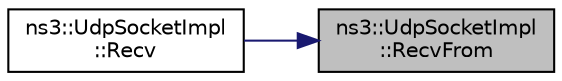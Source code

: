 digraph "ns3::UdpSocketImpl::RecvFrom"
{
 // LATEX_PDF_SIZE
  edge [fontname="Helvetica",fontsize="10",labelfontname="Helvetica",labelfontsize="10"];
  node [fontname="Helvetica",fontsize="10",shape=record];
  rankdir="RL";
  Node1 [label="ns3::UdpSocketImpl\l::RecvFrom",height=0.2,width=0.4,color="black", fillcolor="grey75", style="filled", fontcolor="black",tooltip="Read a single packet from the socket and retrieve the sender address."];
  Node1 -> Node2 [dir="back",color="midnightblue",fontsize="10",style="solid",fontname="Helvetica"];
  Node2 [label="ns3::UdpSocketImpl\l::Recv",height=0.2,width=0.4,color="black", fillcolor="white", style="filled",URL="$classns3_1_1_udp_socket_impl.html#a7268e7d9604b790bf455a2d0e664eac1",tooltip="Read data from the socket."];
}
